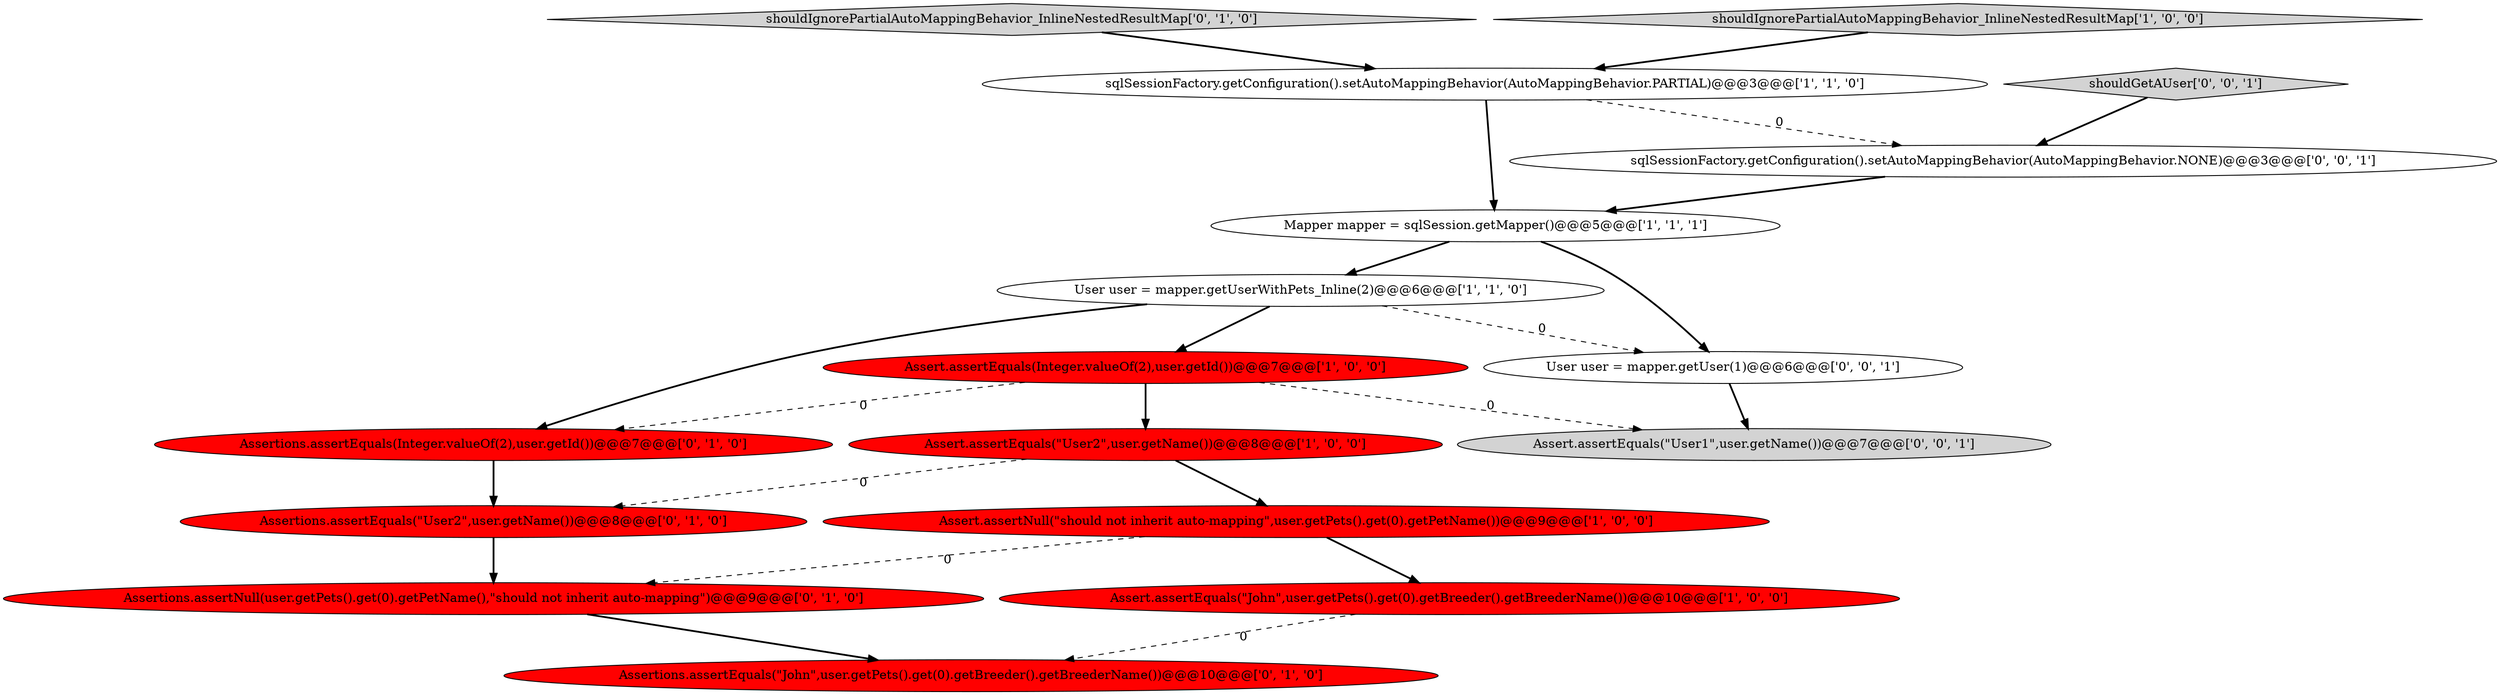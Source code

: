 digraph {
1 [style = filled, label = "sqlSessionFactory.getConfiguration().setAutoMappingBehavior(AutoMappingBehavior.PARTIAL)@@@3@@@['1', '1', '0']", fillcolor = white, shape = ellipse image = "AAA0AAABBB1BBB"];
5 [style = filled, label = "Mapper mapper = sqlSession.getMapper()@@@5@@@['1', '1', '1']", fillcolor = white, shape = ellipse image = "AAA0AAABBB1BBB"];
6 [style = filled, label = "Assert.assertEquals(\"John\",user.getPets().get(0).getBreeder().getBreederName())@@@10@@@['1', '0', '0']", fillcolor = red, shape = ellipse image = "AAA1AAABBB1BBB"];
11 [style = filled, label = "Assertions.assertEquals(\"User2\",user.getName())@@@8@@@['0', '1', '0']", fillcolor = red, shape = ellipse image = "AAA1AAABBB2BBB"];
15 [style = filled, label = "sqlSessionFactory.getConfiguration().setAutoMappingBehavior(AutoMappingBehavior.NONE)@@@3@@@['0', '0', '1']", fillcolor = white, shape = ellipse image = "AAA0AAABBB3BBB"];
7 [style = filled, label = "Assert.assertEquals(\"User2\",user.getName())@@@8@@@['1', '0', '0']", fillcolor = red, shape = ellipse image = "AAA1AAABBB1BBB"];
13 [style = filled, label = "Assert.assertEquals(\"User1\",user.getName())@@@7@@@['0', '0', '1']", fillcolor = lightgray, shape = ellipse image = "AAA0AAABBB3BBB"];
4 [style = filled, label = "Assert.assertNull(\"should not inherit auto-mapping\",user.getPets().get(0).getPetName())@@@9@@@['1', '0', '0']", fillcolor = red, shape = ellipse image = "AAA1AAABBB1BBB"];
14 [style = filled, label = "shouldGetAUser['0', '0', '1']", fillcolor = lightgray, shape = diamond image = "AAA0AAABBB3BBB"];
2 [style = filled, label = "Assert.assertEquals(Integer.valueOf(2),user.getId())@@@7@@@['1', '0', '0']", fillcolor = red, shape = ellipse image = "AAA1AAABBB1BBB"];
0 [style = filled, label = "User user = mapper.getUserWithPets_Inline(2)@@@6@@@['1', '1', '0']", fillcolor = white, shape = ellipse image = "AAA0AAABBB1BBB"];
10 [style = filled, label = "Assertions.assertEquals(Integer.valueOf(2),user.getId())@@@7@@@['0', '1', '0']", fillcolor = red, shape = ellipse image = "AAA1AAABBB2BBB"];
12 [style = filled, label = "shouldIgnorePartialAutoMappingBehavior_InlineNestedResultMap['0', '1', '0']", fillcolor = lightgray, shape = diamond image = "AAA0AAABBB2BBB"];
16 [style = filled, label = "User user = mapper.getUser(1)@@@6@@@['0', '0', '1']", fillcolor = white, shape = ellipse image = "AAA0AAABBB3BBB"];
8 [style = filled, label = "Assertions.assertNull(user.getPets().get(0).getPetName(),\"should not inherit auto-mapping\")@@@9@@@['0', '1', '0']", fillcolor = red, shape = ellipse image = "AAA1AAABBB2BBB"];
9 [style = filled, label = "Assertions.assertEquals(\"John\",user.getPets().get(0).getBreeder().getBreederName())@@@10@@@['0', '1', '0']", fillcolor = red, shape = ellipse image = "AAA1AAABBB2BBB"];
3 [style = filled, label = "shouldIgnorePartialAutoMappingBehavior_InlineNestedResultMap['1', '0', '0']", fillcolor = lightgray, shape = diamond image = "AAA0AAABBB1BBB"];
1->5 [style = bold, label=""];
16->13 [style = bold, label=""];
3->1 [style = bold, label=""];
4->6 [style = bold, label=""];
1->15 [style = dashed, label="0"];
0->2 [style = bold, label=""];
6->9 [style = dashed, label="0"];
0->16 [style = dashed, label="0"];
7->11 [style = dashed, label="0"];
7->4 [style = bold, label=""];
12->1 [style = bold, label=""];
15->5 [style = bold, label=""];
2->10 [style = dashed, label="0"];
5->16 [style = bold, label=""];
0->10 [style = bold, label=""];
5->0 [style = bold, label=""];
2->13 [style = dashed, label="0"];
4->8 [style = dashed, label="0"];
8->9 [style = bold, label=""];
11->8 [style = bold, label=""];
14->15 [style = bold, label=""];
2->7 [style = bold, label=""];
10->11 [style = bold, label=""];
}
